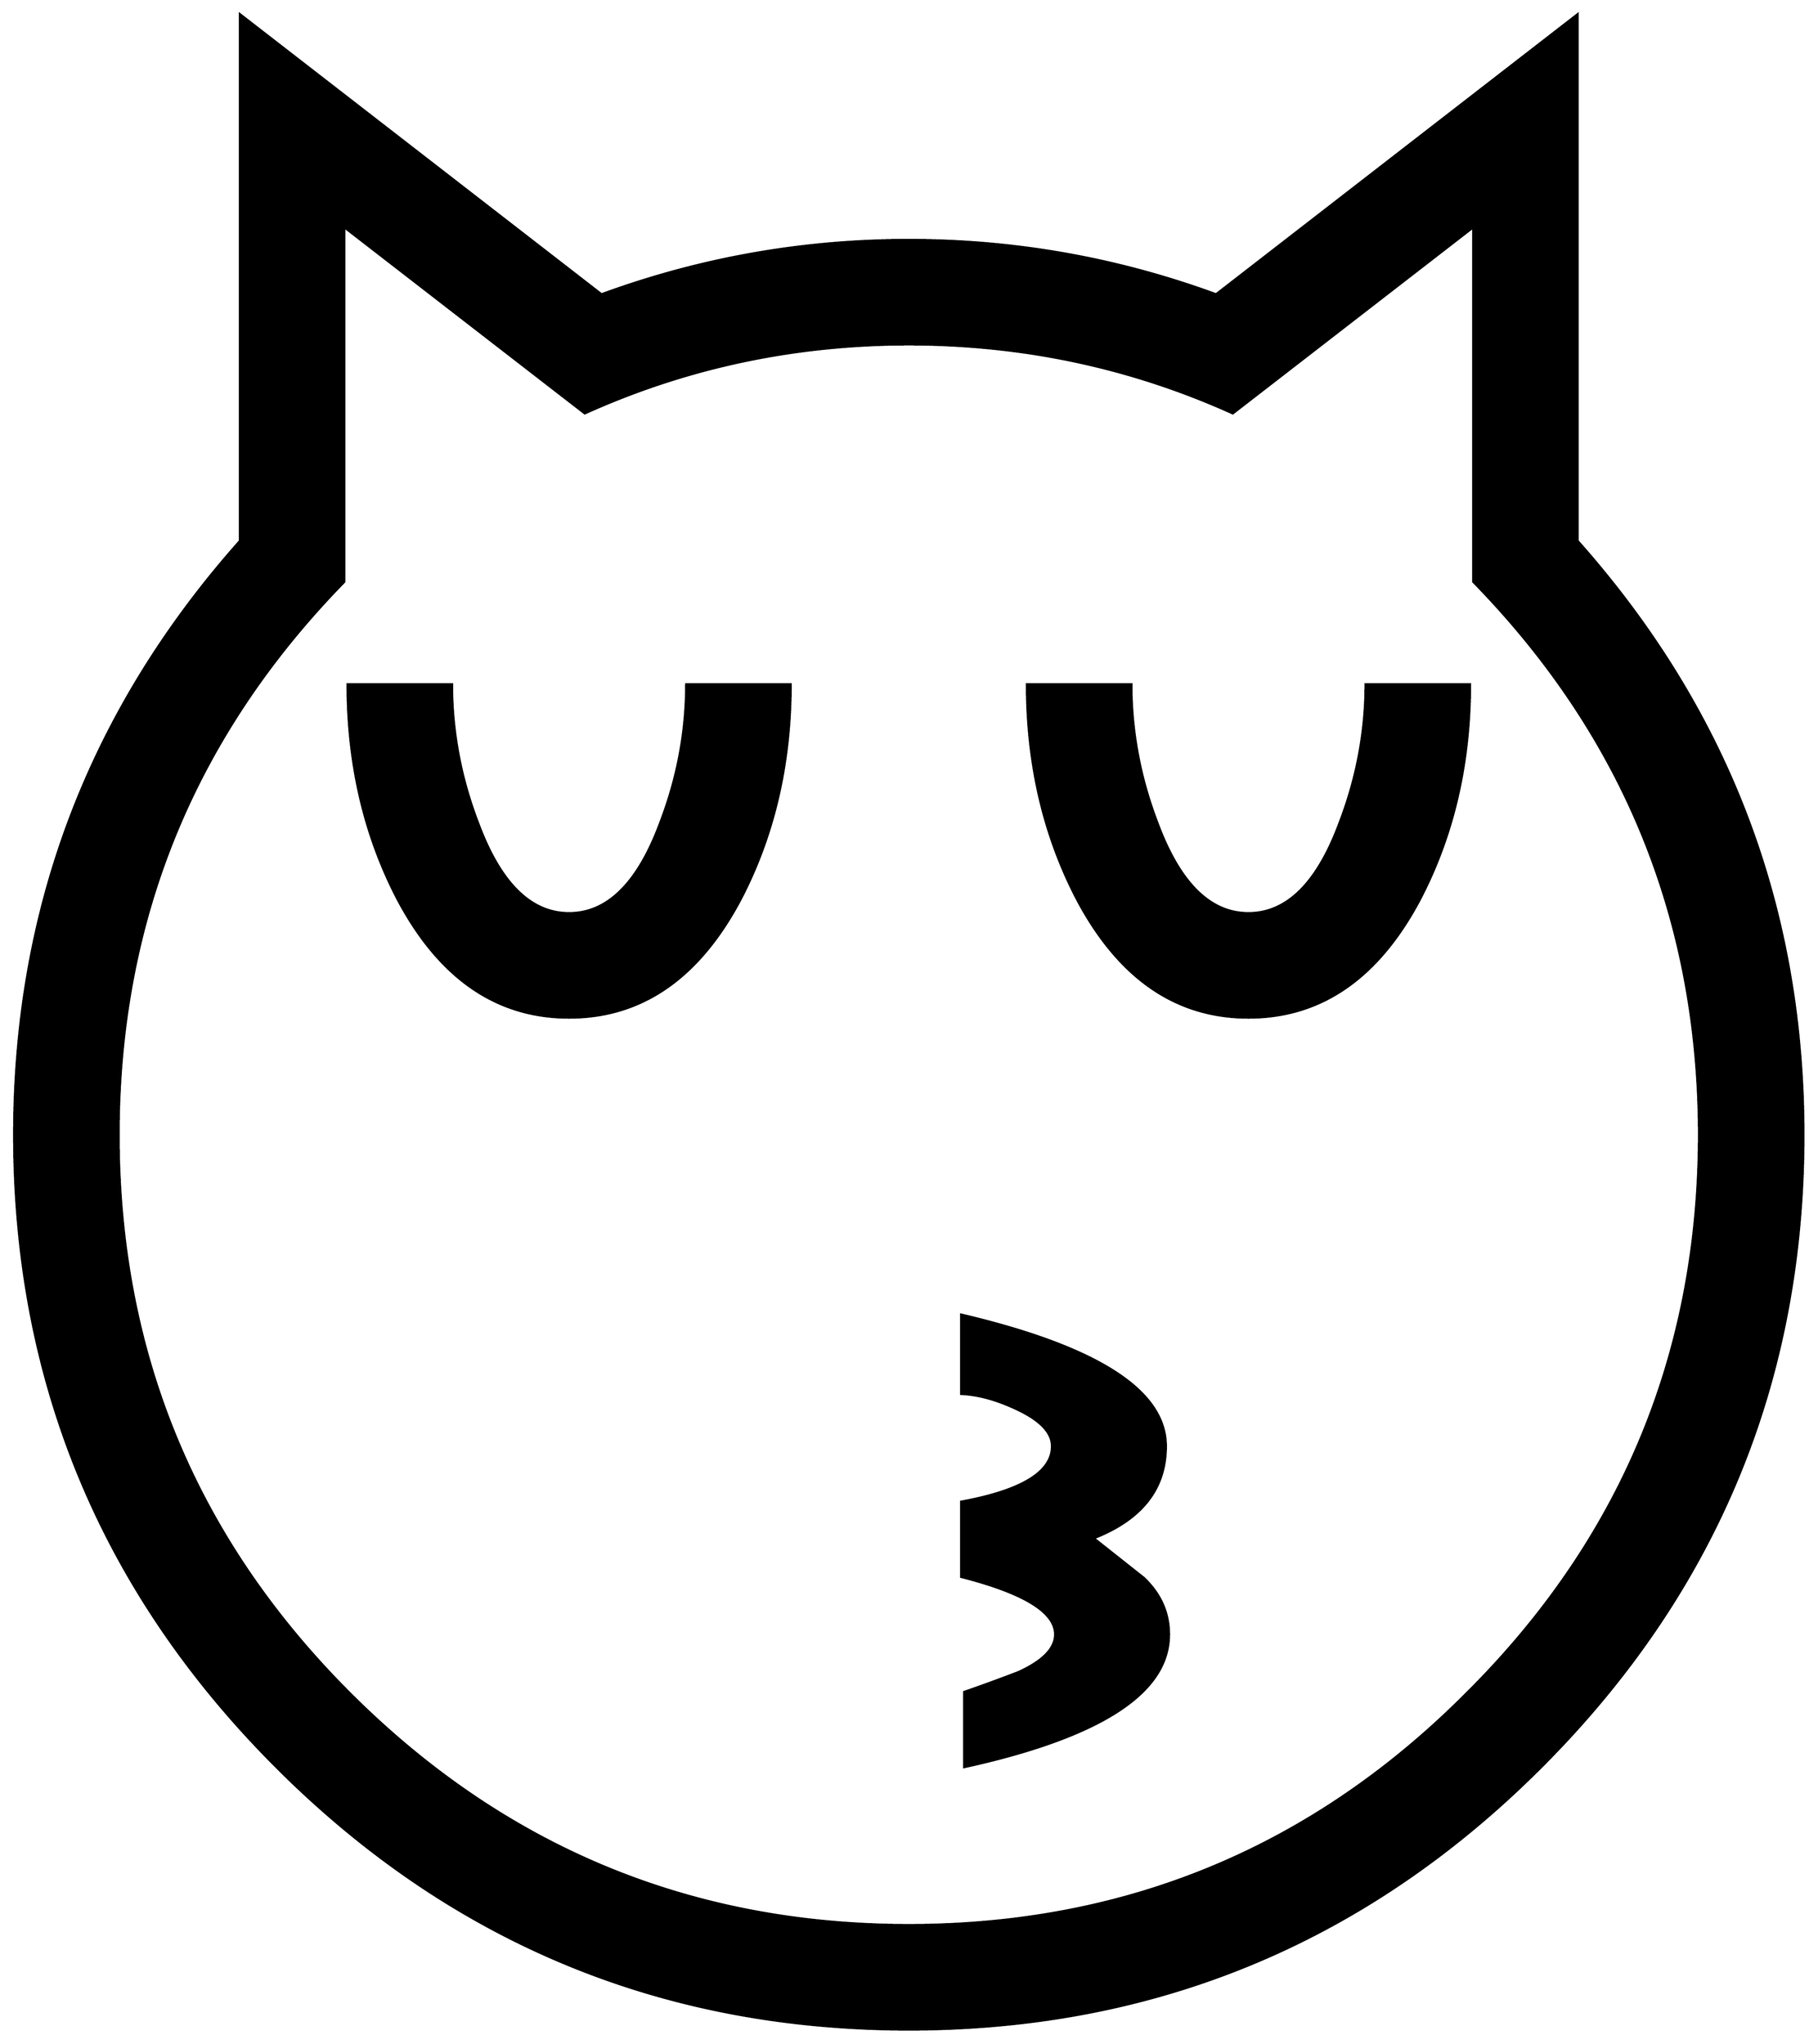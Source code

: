 


\begin{tikzpicture}[y=0.80pt, x=0.80pt, yscale=-1.0, xscale=1.0, inner sep=0pt, outer sep=0pt]
\begin{scope}[shift={(100.0,1706.0)},nonzero rule]
  \path[draw=.,fill=.,line width=1.600pt] (1794.0,-474.0) ..
    controls (1794.0,-238.0) and (1710.333,-36.333) ..
    (1543.0,131.0) .. controls (1375.667,298.333) and (1174.0,382.0)
    .. (938.0,382.0) .. controls (702.0,382.0) and (500.333,298.333)
    .. (333.0,131.0) .. controls (165.667,-36.333) and (82.0,-238.0)
    .. (82.0,-474.0) .. controls (82.0,-690.667) and
    (154.0,-880.0) .. (298.0,-1042.0) -- (298.0,-1546.0) --
    (644.0,-1278.0) .. controls (738.667,-1312.667) and
    (836.667,-1330.0) .. (938.0,-1330.0) .. controls
    (1039.333,-1330.0) and (1137.333,-1312.667) .. (1232.0,-1278.0) --
    (1578.0,-1546.0) -- (1578.0,-1042.0) .. controls
    (1722.0,-880.0) and (1794.0,-690.667) .. (1794.0,-474.0) --
    cycle(1694.0,-474.0) .. controls (1694.0,-679.333) and
    (1622.0,-855.667) .. (1478.0,-1003.0) -- (1478.0,-1342.0) --
    (1248.0,-1164.0) .. controls (1150.667,-1208.0) and
    (1047.333,-1230.0) .. (938.0,-1230.0) .. controls
    (828.667,-1230.0) and (725.333,-1208.0) .. (628.0,-1164.0) --
    (398.0,-1342.0) -- (398.0,-1003.0) .. controls
    (254.0,-855.667) and (182.0,-679.333) .. (182.0,-474.0) ..
    controls (182.0,-265.333) and (255.667,-87.333) .. (403.0,60.0) ..
    controls (551.0,208.0) and (729.333,282.0) .. (938.0,282.0) ..
    controls (1146.667,282.0) and (1324.667,208.0) .. (1472.0,60.0)
    .. controls (1620.0,-87.333) and (1694.0,-265.333) ..
    (1694.0,-474.0) -- cycle(1475.0,-905.0) .. controls
    (1475.0,-829.0) and (1459.0,-760.333) .. (1427.0,-699.0) ..
    controls (1387.0,-623.667) and (1332.333,-586.0) ..
    (1263.0,-586.0) .. controls (1193.667,-586.0) and
    (1139.0,-623.667) .. (1099.0,-699.0) .. controls
    (1067.0,-760.333) and (1051.0,-829.0) .. (1051.0,-905.0) --
    (1151.0,-905.0) .. controls (1151.0,-859.667) and
    (1159.333,-815.333) .. (1176.0,-772.0) .. controls
    (1197.333,-714.667) and (1226.333,-686.0) .. (1263.0,-686.0) ..
    controls (1299.667,-686.0) and (1328.667,-714.667) ..
    (1350.0,-772.0) .. controls (1366.667,-815.333) and
    (1375.0,-859.667) .. (1375.0,-905.0) -- (1475.0,-905.0) --
    cycle(825.0,-905.0) .. controls (825.0,-829.0) and
    (809.0,-760.333) .. (777.0,-699.0) .. controls (737.0,-623.667)
    and (682.333,-586.0) .. (613.0,-586.0) .. controls
    (543.667,-586.0) and (489.0,-623.667) .. (449.0,-699.0) ..
    controls (417.0,-760.333) and (401.0,-829.0) .. (401.0,-905.0)
    -- (501.0,-905.0) .. controls (501.0,-859.667) and
    (509.333,-815.333) .. (526.0,-772.0) .. controls (547.333,-714.667)
    and (576.333,-686.0) .. (613.0,-686.0) .. controls
    (649.667,-686.0) and (678.667,-714.667) .. (700.0,-772.0) ..
    controls (716.667,-815.333) and (725.0,-859.667) .. (725.0,-905.0)
    -- (825.0,-905.0) -- cycle(1187.0,4.0) .. controls
    (1187.0,60.0) and (1121.667,102.333) .. (991.0,131.0) --
    (991.0,59.0) .. controls (1008.333,53.0) and (1025.667,46.667) ..
    (1043.0,40.0) .. controls (1066.333,29.333) and (1078.0,17.333) ..
    (1078.0,4.0) .. controls (1078.0,-17.333) and (1048.0,-35.667)
    .. (988.0,-51.0) -- (988.0,-123.0) .. controls
    (1046.0,-133.667) and (1075.0,-151.333) .. (1075.0,-176.0) ..
    controls (1075.0,-189.333) and (1063.333,-201.333) ..
    (1040.0,-212.0) .. controls (1021.333,-220.667) and
    (1004.0,-225.333) .. (988.0,-226.0) -- (988.0,-302.0) ..
    controls (1118.667,-271.333) and (1184.0,-229.333) ..
    (1184.0,-176.0) .. controls (1184.0,-135.333) and
    (1161.0,-106.0) .. (1115.0,-88.0) .. controls (1131.0,-75.333)
    and (1147.0,-62.667) .. (1163.0,-50.0) .. controls
    (1179.0,-34.667) and (1187.0,-16.667) .. (1187.0,4.0) -- cycle;
\end{scope}

\end{tikzpicture}

